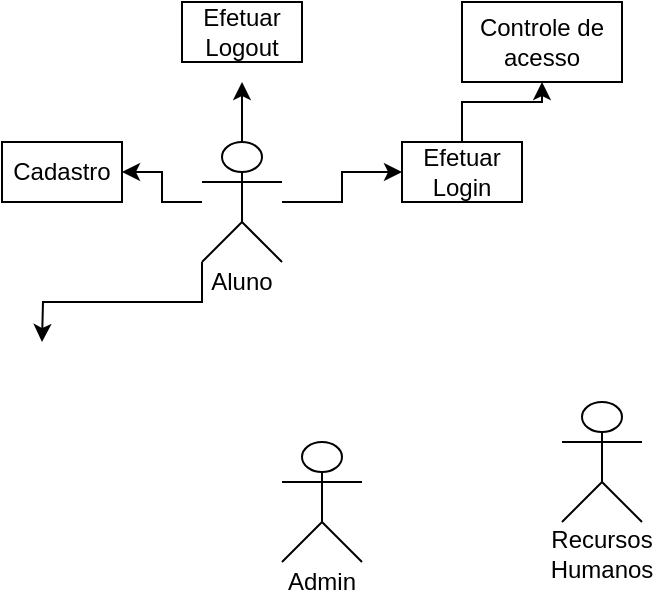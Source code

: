 <mxfile version="14.6.11" type="github">
  <diagram id="OPYDhyZw8JrzDwCMCelt" name="Page-1">
    <mxGraphModel dx="1425" dy="521" grid="1" gridSize="10" guides="1" tooltips="1" connect="1" arrows="1" fold="1" page="1" pageScale="1" pageWidth="827" pageHeight="1169" math="0" shadow="0">
      <root>
        <mxCell id="0" />
        <mxCell id="1" parent="0" />
        <mxCell id="HBqxv1bqDfTO-ePwxY_F-24" style="edgeStyle=orthogonalEdgeStyle;rounded=0;orthogonalLoop=1;jettySize=auto;html=1;fontColor=none;" edge="1" parent="1" source="HBqxv1bqDfTO-ePwxY_F-5" target="HBqxv1bqDfTO-ePwxY_F-25">
          <mxGeometry relative="1" as="geometry">
            <mxPoint x="180" y="80" as="targetPoint" />
          </mxGeometry>
        </mxCell>
        <mxCell id="HBqxv1bqDfTO-ePwxY_F-26" style="edgeStyle=orthogonalEdgeStyle;rounded=0;orthogonalLoop=1;jettySize=auto;html=1;fontColor=none;" edge="1" parent="1" source="HBqxv1bqDfTO-ePwxY_F-5">
          <mxGeometry relative="1" as="geometry">
            <mxPoint x="100" y="50" as="targetPoint" />
          </mxGeometry>
        </mxCell>
        <mxCell id="HBqxv1bqDfTO-ePwxY_F-28" style="edgeStyle=orthogonalEdgeStyle;rounded=0;orthogonalLoop=1;jettySize=auto;html=1;fontColor=none;" edge="1" parent="1" source="HBqxv1bqDfTO-ePwxY_F-5" target="HBqxv1bqDfTO-ePwxY_F-29">
          <mxGeometry relative="1" as="geometry">
            <mxPoint x="40" y="110" as="targetPoint" />
          </mxGeometry>
        </mxCell>
        <mxCell id="HBqxv1bqDfTO-ePwxY_F-32" style="edgeStyle=orthogonalEdgeStyle;rounded=0;orthogonalLoop=1;jettySize=auto;html=1;exitX=0;exitY=1;exitDx=0;exitDy=0;exitPerimeter=0;fontColor=none;" edge="1" parent="1" source="HBqxv1bqDfTO-ePwxY_F-5">
          <mxGeometry relative="1" as="geometry">
            <mxPoint y="180" as="targetPoint" />
          </mxGeometry>
        </mxCell>
        <mxCell id="HBqxv1bqDfTO-ePwxY_F-5" value="Actor" style="shape=umlActor;verticalLabelPosition=bottom;verticalAlign=top;outlineConnect=0;fontStyle=1;html=1;noLabel=1;fontColor=none;" vertex="1" parent="1">
          <mxGeometry x="80" y="80" width="40" height="60" as="geometry" />
        </mxCell>
        <mxCell id="HBqxv1bqDfTO-ePwxY_F-14" value="Aluno" style="text;html=1;strokeColor=none;fillColor=none;align=center;verticalAlign=middle;whiteSpace=wrap;rounded=0;fontColor=none;" vertex="1" parent="1">
          <mxGeometry x="80" y="140" width="40" height="20" as="geometry" />
        </mxCell>
        <mxCell id="HBqxv1bqDfTO-ePwxY_F-18" value="Actor" style="shape=umlActor;verticalLabelPosition=bottom;verticalAlign=top;outlineConnect=0;fontStyle=1;html=1;noLabel=1;fontColor=none;" vertex="1" parent="1">
          <mxGeometry x="120" y="230" width="40" height="60" as="geometry" />
        </mxCell>
        <mxCell id="HBqxv1bqDfTO-ePwxY_F-19" value="Admin" style="text;html=1;strokeColor=none;fillColor=none;align=center;verticalAlign=middle;whiteSpace=wrap;rounded=0;fontColor=none;" vertex="1" parent="1">
          <mxGeometry x="120" y="290" width="40" height="20" as="geometry" />
        </mxCell>
        <mxCell id="HBqxv1bqDfTO-ePwxY_F-20" value="Actor" style="shape=umlActor;verticalLabelPosition=bottom;verticalAlign=top;outlineConnect=0;fontStyle=1;html=1;noLabel=1;fontColor=none;" vertex="1" parent="1">
          <mxGeometry x="260" y="210" width="40" height="60" as="geometry" />
        </mxCell>
        <mxCell id="HBqxv1bqDfTO-ePwxY_F-21" value="Recursos&lt;br&gt;Humanos&lt;br&gt;" style="text;html=1;strokeColor=none;fillColor=none;align=center;verticalAlign=middle;whiteSpace=wrap;rounded=0;fontColor=none;" vertex="1" parent="1">
          <mxGeometry x="260" y="276" width="40" height="20" as="geometry" />
        </mxCell>
        <mxCell id="HBqxv1bqDfTO-ePwxY_F-30" style="edgeStyle=orthogonalEdgeStyle;rounded=0;orthogonalLoop=1;jettySize=auto;html=1;fontColor=none;" edge="1" parent="1" source="HBqxv1bqDfTO-ePwxY_F-25" target="HBqxv1bqDfTO-ePwxY_F-31">
          <mxGeometry relative="1" as="geometry">
            <mxPoint x="270" y="60" as="targetPoint" />
          </mxGeometry>
        </mxCell>
        <mxCell id="HBqxv1bqDfTO-ePwxY_F-25" value="Efetuar Login" style="rounded=0;whiteSpace=wrap;html=1;fontColor=none;" vertex="1" parent="1">
          <mxGeometry x="180" y="80" width="60" height="30" as="geometry" />
        </mxCell>
        <mxCell id="HBqxv1bqDfTO-ePwxY_F-27" value="Efetuar Logout" style="rounded=0;whiteSpace=wrap;html=1;fontColor=none;" vertex="1" parent="1">
          <mxGeometry x="70" y="10" width="60" height="30" as="geometry" />
        </mxCell>
        <mxCell id="HBqxv1bqDfTO-ePwxY_F-29" value="Cadastro" style="rounded=0;whiteSpace=wrap;html=1;fontColor=none;" vertex="1" parent="1">
          <mxGeometry x="-20" y="80" width="60" height="30" as="geometry" />
        </mxCell>
        <mxCell id="HBqxv1bqDfTO-ePwxY_F-31" value="Controle de acesso" style="rounded=0;whiteSpace=wrap;html=1;fontColor=none;" vertex="1" parent="1">
          <mxGeometry x="210" y="10" width="80" height="40" as="geometry" />
        </mxCell>
      </root>
    </mxGraphModel>
  </diagram>
</mxfile>
